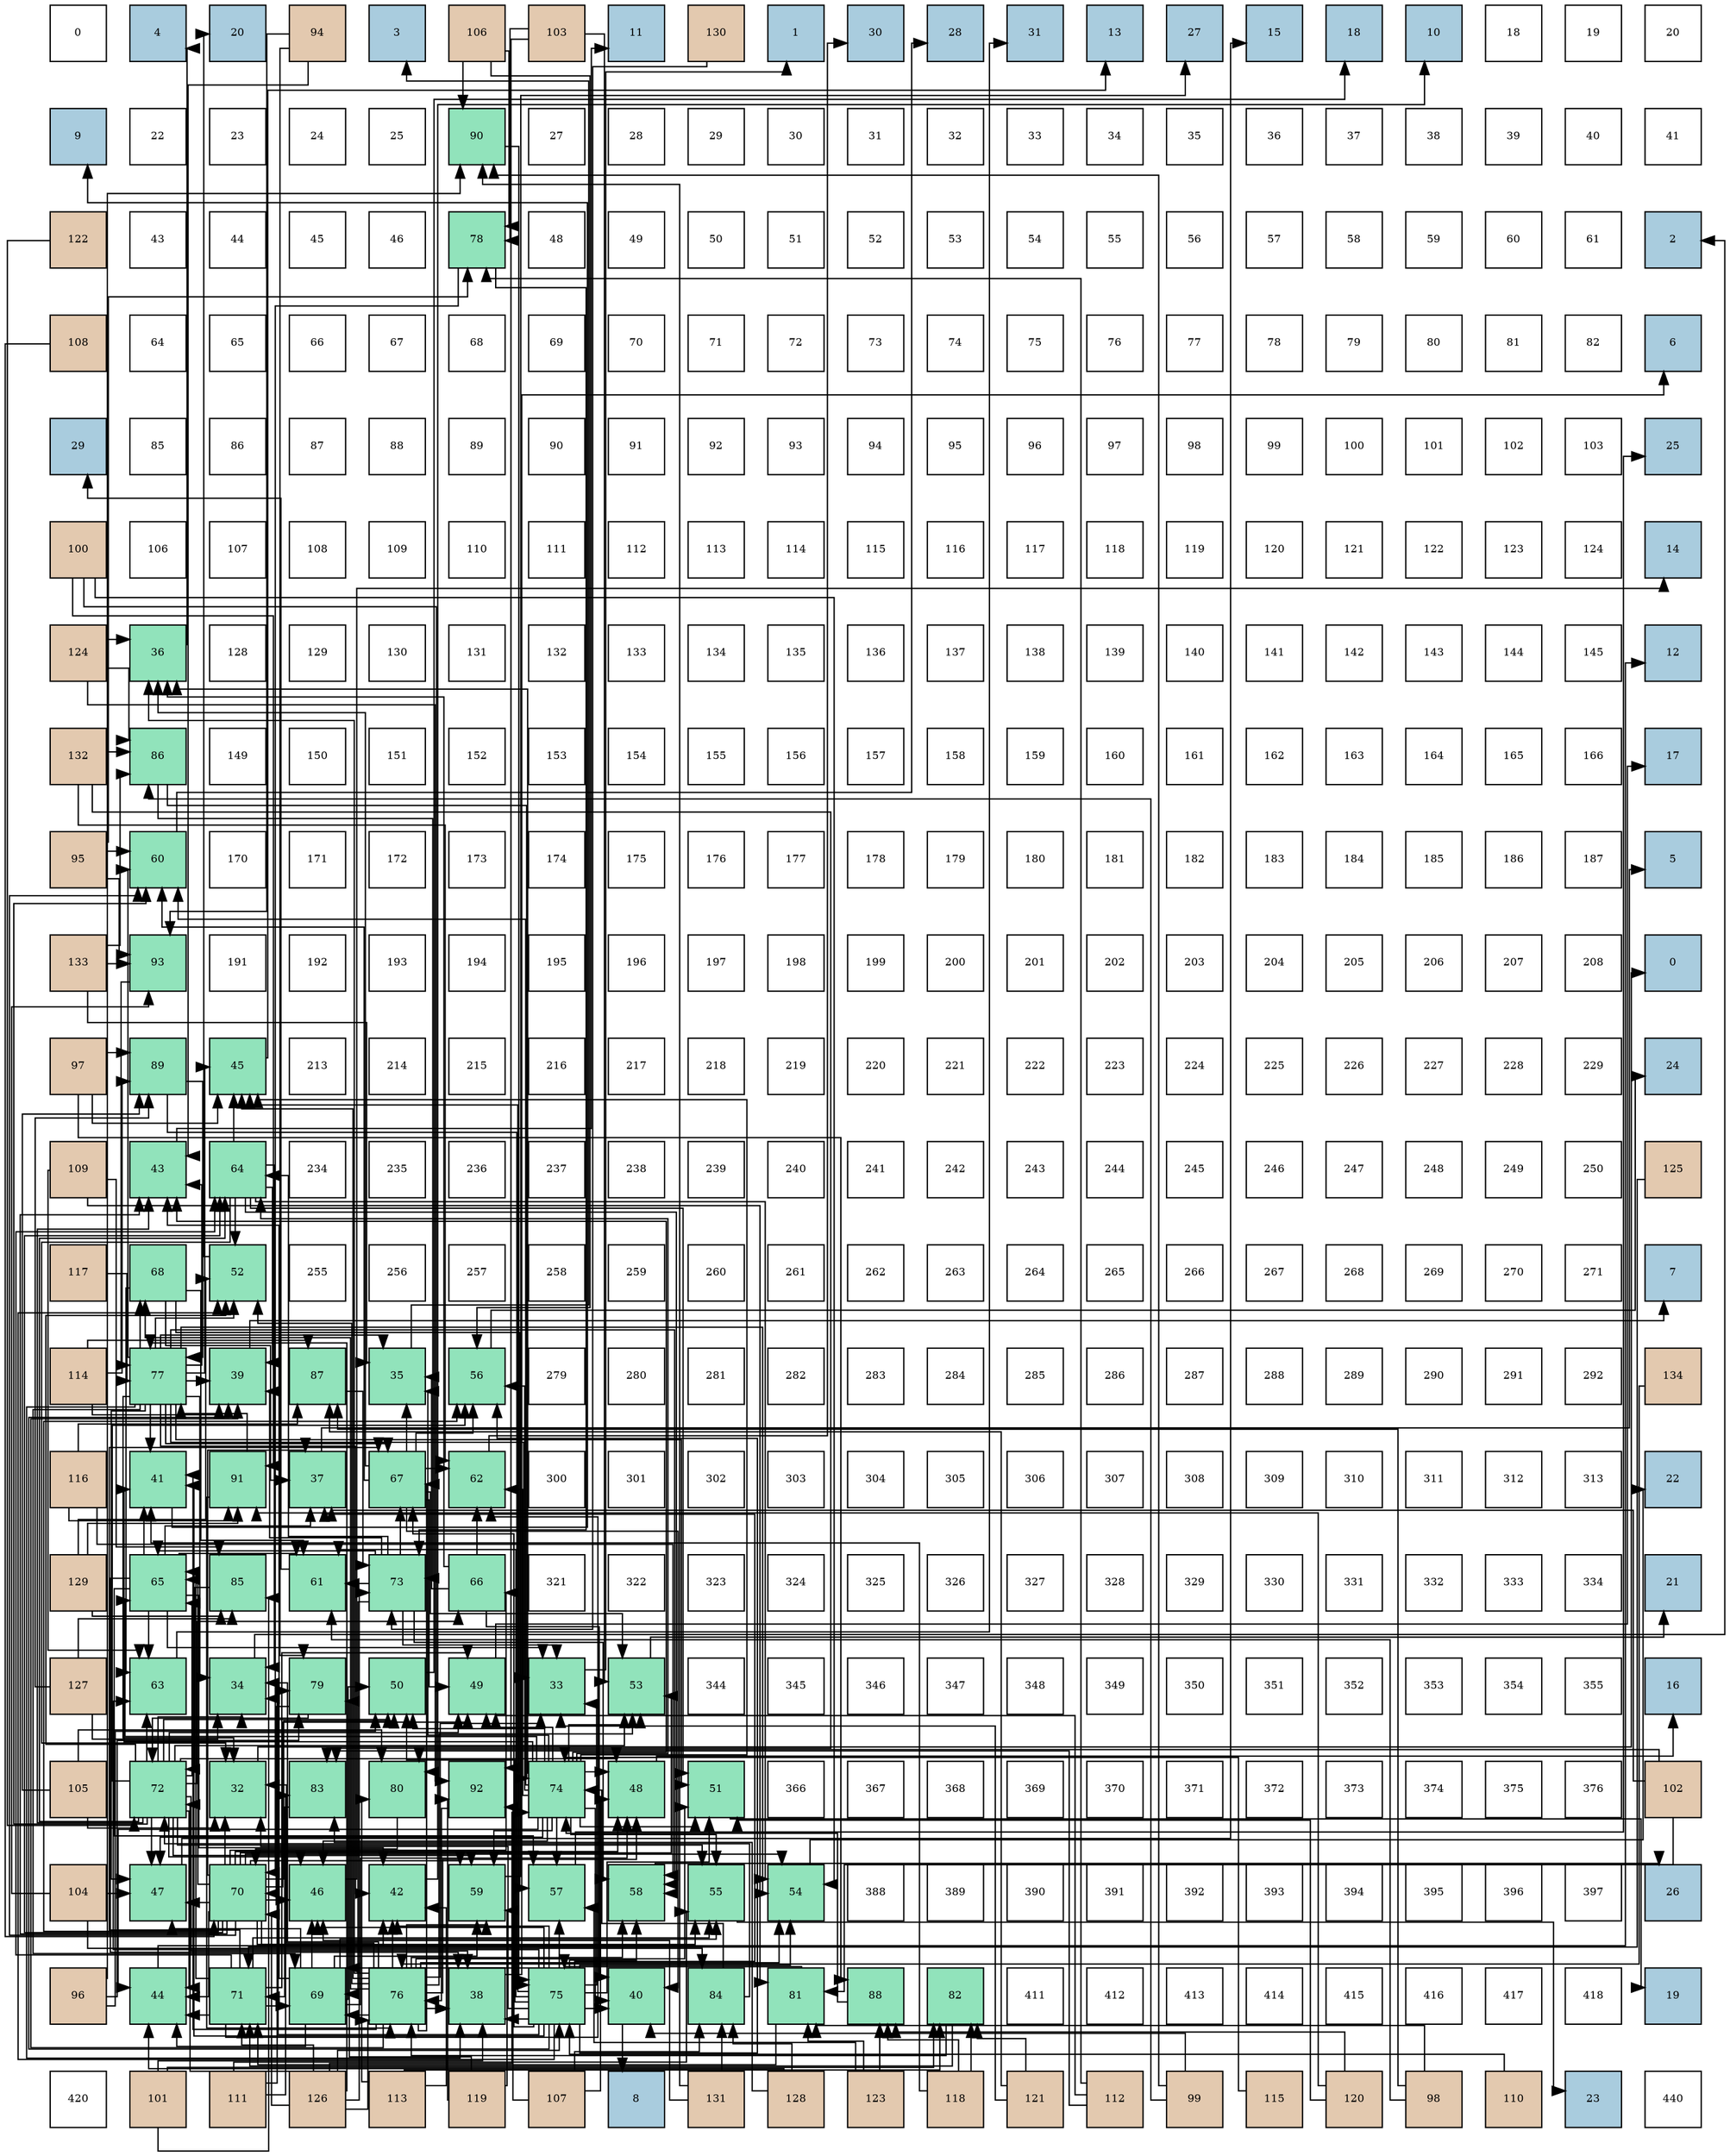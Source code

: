 digraph layout{
 rankdir=TB;
 splines=ortho;
 node [style=filled shape=square fixedsize=true width=0.6];
0[label="0", fontsize=8, fillcolor="#ffffff"];
1[label="4", fontsize=8, fillcolor="#a9ccde"];
2[label="20", fontsize=8, fillcolor="#a9ccde"];
3[label="94", fontsize=8, fillcolor="#e3c9af"];
4[label="3", fontsize=8, fillcolor="#a9ccde"];
5[label="106", fontsize=8, fillcolor="#e3c9af"];
6[label="103", fontsize=8, fillcolor="#e3c9af"];
7[label="11", fontsize=8, fillcolor="#a9ccde"];
8[label="130", fontsize=8, fillcolor="#e3c9af"];
9[label="1", fontsize=8, fillcolor="#a9ccde"];
10[label="30", fontsize=8, fillcolor="#a9ccde"];
11[label="28", fontsize=8, fillcolor="#a9ccde"];
12[label="31", fontsize=8, fillcolor="#a9ccde"];
13[label="13", fontsize=8, fillcolor="#a9ccde"];
14[label="27", fontsize=8, fillcolor="#a9ccde"];
15[label="15", fontsize=8, fillcolor="#a9ccde"];
16[label="18", fontsize=8, fillcolor="#a9ccde"];
17[label="10", fontsize=8, fillcolor="#a9ccde"];
18[label="18", fontsize=8, fillcolor="#ffffff"];
19[label="19", fontsize=8, fillcolor="#ffffff"];
20[label="20", fontsize=8, fillcolor="#ffffff"];
21[label="9", fontsize=8, fillcolor="#a9ccde"];
22[label="22", fontsize=8, fillcolor="#ffffff"];
23[label="23", fontsize=8, fillcolor="#ffffff"];
24[label="24", fontsize=8, fillcolor="#ffffff"];
25[label="25", fontsize=8, fillcolor="#ffffff"];
26[label="90", fontsize=8, fillcolor="#91e3bb"];
27[label="27", fontsize=8, fillcolor="#ffffff"];
28[label="28", fontsize=8, fillcolor="#ffffff"];
29[label="29", fontsize=8, fillcolor="#ffffff"];
30[label="30", fontsize=8, fillcolor="#ffffff"];
31[label="31", fontsize=8, fillcolor="#ffffff"];
32[label="32", fontsize=8, fillcolor="#ffffff"];
33[label="33", fontsize=8, fillcolor="#ffffff"];
34[label="34", fontsize=8, fillcolor="#ffffff"];
35[label="35", fontsize=8, fillcolor="#ffffff"];
36[label="36", fontsize=8, fillcolor="#ffffff"];
37[label="37", fontsize=8, fillcolor="#ffffff"];
38[label="38", fontsize=8, fillcolor="#ffffff"];
39[label="39", fontsize=8, fillcolor="#ffffff"];
40[label="40", fontsize=8, fillcolor="#ffffff"];
41[label="41", fontsize=8, fillcolor="#ffffff"];
42[label="122", fontsize=8, fillcolor="#e3c9af"];
43[label="43", fontsize=8, fillcolor="#ffffff"];
44[label="44", fontsize=8, fillcolor="#ffffff"];
45[label="45", fontsize=8, fillcolor="#ffffff"];
46[label="46", fontsize=8, fillcolor="#ffffff"];
47[label="78", fontsize=8, fillcolor="#91e3bb"];
48[label="48", fontsize=8, fillcolor="#ffffff"];
49[label="49", fontsize=8, fillcolor="#ffffff"];
50[label="50", fontsize=8, fillcolor="#ffffff"];
51[label="51", fontsize=8, fillcolor="#ffffff"];
52[label="52", fontsize=8, fillcolor="#ffffff"];
53[label="53", fontsize=8, fillcolor="#ffffff"];
54[label="54", fontsize=8, fillcolor="#ffffff"];
55[label="55", fontsize=8, fillcolor="#ffffff"];
56[label="56", fontsize=8, fillcolor="#ffffff"];
57[label="57", fontsize=8, fillcolor="#ffffff"];
58[label="58", fontsize=8, fillcolor="#ffffff"];
59[label="59", fontsize=8, fillcolor="#ffffff"];
60[label="60", fontsize=8, fillcolor="#ffffff"];
61[label="61", fontsize=8, fillcolor="#ffffff"];
62[label="2", fontsize=8, fillcolor="#a9ccde"];
63[label="108", fontsize=8, fillcolor="#e3c9af"];
64[label="64", fontsize=8, fillcolor="#ffffff"];
65[label="65", fontsize=8, fillcolor="#ffffff"];
66[label="66", fontsize=8, fillcolor="#ffffff"];
67[label="67", fontsize=8, fillcolor="#ffffff"];
68[label="68", fontsize=8, fillcolor="#ffffff"];
69[label="69", fontsize=8, fillcolor="#ffffff"];
70[label="70", fontsize=8, fillcolor="#ffffff"];
71[label="71", fontsize=8, fillcolor="#ffffff"];
72[label="72", fontsize=8, fillcolor="#ffffff"];
73[label="73", fontsize=8, fillcolor="#ffffff"];
74[label="74", fontsize=8, fillcolor="#ffffff"];
75[label="75", fontsize=8, fillcolor="#ffffff"];
76[label="76", fontsize=8, fillcolor="#ffffff"];
77[label="77", fontsize=8, fillcolor="#ffffff"];
78[label="78", fontsize=8, fillcolor="#ffffff"];
79[label="79", fontsize=8, fillcolor="#ffffff"];
80[label="80", fontsize=8, fillcolor="#ffffff"];
81[label="81", fontsize=8, fillcolor="#ffffff"];
82[label="82", fontsize=8, fillcolor="#ffffff"];
83[label="6", fontsize=8, fillcolor="#a9ccde"];
84[label="29", fontsize=8, fillcolor="#a9ccde"];
85[label="85", fontsize=8, fillcolor="#ffffff"];
86[label="86", fontsize=8, fillcolor="#ffffff"];
87[label="87", fontsize=8, fillcolor="#ffffff"];
88[label="88", fontsize=8, fillcolor="#ffffff"];
89[label="89", fontsize=8, fillcolor="#ffffff"];
90[label="90", fontsize=8, fillcolor="#ffffff"];
91[label="91", fontsize=8, fillcolor="#ffffff"];
92[label="92", fontsize=8, fillcolor="#ffffff"];
93[label="93", fontsize=8, fillcolor="#ffffff"];
94[label="94", fontsize=8, fillcolor="#ffffff"];
95[label="95", fontsize=8, fillcolor="#ffffff"];
96[label="96", fontsize=8, fillcolor="#ffffff"];
97[label="97", fontsize=8, fillcolor="#ffffff"];
98[label="98", fontsize=8, fillcolor="#ffffff"];
99[label="99", fontsize=8, fillcolor="#ffffff"];
100[label="100", fontsize=8, fillcolor="#ffffff"];
101[label="101", fontsize=8, fillcolor="#ffffff"];
102[label="102", fontsize=8, fillcolor="#ffffff"];
103[label="103", fontsize=8, fillcolor="#ffffff"];
104[label="25", fontsize=8, fillcolor="#a9ccde"];
105[label="100", fontsize=8, fillcolor="#e3c9af"];
106[label="106", fontsize=8, fillcolor="#ffffff"];
107[label="107", fontsize=8, fillcolor="#ffffff"];
108[label="108", fontsize=8, fillcolor="#ffffff"];
109[label="109", fontsize=8, fillcolor="#ffffff"];
110[label="110", fontsize=8, fillcolor="#ffffff"];
111[label="111", fontsize=8, fillcolor="#ffffff"];
112[label="112", fontsize=8, fillcolor="#ffffff"];
113[label="113", fontsize=8, fillcolor="#ffffff"];
114[label="114", fontsize=8, fillcolor="#ffffff"];
115[label="115", fontsize=8, fillcolor="#ffffff"];
116[label="116", fontsize=8, fillcolor="#ffffff"];
117[label="117", fontsize=8, fillcolor="#ffffff"];
118[label="118", fontsize=8, fillcolor="#ffffff"];
119[label="119", fontsize=8, fillcolor="#ffffff"];
120[label="120", fontsize=8, fillcolor="#ffffff"];
121[label="121", fontsize=8, fillcolor="#ffffff"];
122[label="122", fontsize=8, fillcolor="#ffffff"];
123[label="123", fontsize=8, fillcolor="#ffffff"];
124[label="124", fontsize=8, fillcolor="#ffffff"];
125[label="14", fontsize=8, fillcolor="#a9ccde"];
126[label="124", fontsize=8, fillcolor="#e3c9af"];
127[label="36", fontsize=8, fillcolor="#91e3bb"];
128[label="128", fontsize=8, fillcolor="#ffffff"];
129[label="129", fontsize=8, fillcolor="#ffffff"];
130[label="130", fontsize=8, fillcolor="#ffffff"];
131[label="131", fontsize=8, fillcolor="#ffffff"];
132[label="132", fontsize=8, fillcolor="#ffffff"];
133[label="133", fontsize=8, fillcolor="#ffffff"];
134[label="134", fontsize=8, fillcolor="#ffffff"];
135[label="135", fontsize=8, fillcolor="#ffffff"];
136[label="136", fontsize=8, fillcolor="#ffffff"];
137[label="137", fontsize=8, fillcolor="#ffffff"];
138[label="138", fontsize=8, fillcolor="#ffffff"];
139[label="139", fontsize=8, fillcolor="#ffffff"];
140[label="140", fontsize=8, fillcolor="#ffffff"];
141[label="141", fontsize=8, fillcolor="#ffffff"];
142[label="142", fontsize=8, fillcolor="#ffffff"];
143[label="143", fontsize=8, fillcolor="#ffffff"];
144[label="144", fontsize=8, fillcolor="#ffffff"];
145[label="145", fontsize=8, fillcolor="#ffffff"];
146[label="12", fontsize=8, fillcolor="#a9ccde"];
147[label="132", fontsize=8, fillcolor="#e3c9af"];
148[label="86", fontsize=8, fillcolor="#91e3bb"];
149[label="149", fontsize=8, fillcolor="#ffffff"];
150[label="150", fontsize=8, fillcolor="#ffffff"];
151[label="151", fontsize=8, fillcolor="#ffffff"];
152[label="152", fontsize=8, fillcolor="#ffffff"];
153[label="153", fontsize=8, fillcolor="#ffffff"];
154[label="154", fontsize=8, fillcolor="#ffffff"];
155[label="155", fontsize=8, fillcolor="#ffffff"];
156[label="156", fontsize=8, fillcolor="#ffffff"];
157[label="157", fontsize=8, fillcolor="#ffffff"];
158[label="158", fontsize=8, fillcolor="#ffffff"];
159[label="159", fontsize=8, fillcolor="#ffffff"];
160[label="160", fontsize=8, fillcolor="#ffffff"];
161[label="161", fontsize=8, fillcolor="#ffffff"];
162[label="162", fontsize=8, fillcolor="#ffffff"];
163[label="163", fontsize=8, fillcolor="#ffffff"];
164[label="164", fontsize=8, fillcolor="#ffffff"];
165[label="165", fontsize=8, fillcolor="#ffffff"];
166[label="166", fontsize=8, fillcolor="#ffffff"];
167[label="17", fontsize=8, fillcolor="#a9ccde"];
168[label="95", fontsize=8, fillcolor="#e3c9af"];
169[label="60", fontsize=8, fillcolor="#91e3bb"];
170[label="170", fontsize=8, fillcolor="#ffffff"];
171[label="171", fontsize=8, fillcolor="#ffffff"];
172[label="172", fontsize=8, fillcolor="#ffffff"];
173[label="173", fontsize=8, fillcolor="#ffffff"];
174[label="174", fontsize=8, fillcolor="#ffffff"];
175[label="175", fontsize=8, fillcolor="#ffffff"];
176[label="176", fontsize=8, fillcolor="#ffffff"];
177[label="177", fontsize=8, fillcolor="#ffffff"];
178[label="178", fontsize=8, fillcolor="#ffffff"];
179[label="179", fontsize=8, fillcolor="#ffffff"];
180[label="180", fontsize=8, fillcolor="#ffffff"];
181[label="181", fontsize=8, fillcolor="#ffffff"];
182[label="182", fontsize=8, fillcolor="#ffffff"];
183[label="183", fontsize=8, fillcolor="#ffffff"];
184[label="184", fontsize=8, fillcolor="#ffffff"];
185[label="185", fontsize=8, fillcolor="#ffffff"];
186[label="186", fontsize=8, fillcolor="#ffffff"];
187[label="187", fontsize=8, fillcolor="#ffffff"];
188[label="5", fontsize=8, fillcolor="#a9ccde"];
189[label="133", fontsize=8, fillcolor="#e3c9af"];
190[label="93", fontsize=8, fillcolor="#91e3bb"];
191[label="191", fontsize=8, fillcolor="#ffffff"];
192[label="192", fontsize=8, fillcolor="#ffffff"];
193[label="193", fontsize=8, fillcolor="#ffffff"];
194[label="194", fontsize=8, fillcolor="#ffffff"];
195[label="195", fontsize=8, fillcolor="#ffffff"];
196[label="196", fontsize=8, fillcolor="#ffffff"];
197[label="197", fontsize=8, fillcolor="#ffffff"];
198[label="198", fontsize=8, fillcolor="#ffffff"];
199[label="199", fontsize=8, fillcolor="#ffffff"];
200[label="200", fontsize=8, fillcolor="#ffffff"];
201[label="201", fontsize=8, fillcolor="#ffffff"];
202[label="202", fontsize=8, fillcolor="#ffffff"];
203[label="203", fontsize=8, fillcolor="#ffffff"];
204[label="204", fontsize=8, fillcolor="#ffffff"];
205[label="205", fontsize=8, fillcolor="#ffffff"];
206[label="206", fontsize=8, fillcolor="#ffffff"];
207[label="207", fontsize=8, fillcolor="#ffffff"];
208[label="208", fontsize=8, fillcolor="#ffffff"];
209[label="0", fontsize=8, fillcolor="#a9ccde"];
210[label="97", fontsize=8, fillcolor="#e3c9af"];
211[label="89", fontsize=8, fillcolor="#91e3bb"];
212[label="45", fontsize=8, fillcolor="#91e3bb"];
213[label="213", fontsize=8, fillcolor="#ffffff"];
214[label="214", fontsize=8, fillcolor="#ffffff"];
215[label="215", fontsize=8, fillcolor="#ffffff"];
216[label="216", fontsize=8, fillcolor="#ffffff"];
217[label="217", fontsize=8, fillcolor="#ffffff"];
218[label="218", fontsize=8, fillcolor="#ffffff"];
219[label="219", fontsize=8, fillcolor="#ffffff"];
220[label="220", fontsize=8, fillcolor="#ffffff"];
221[label="221", fontsize=8, fillcolor="#ffffff"];
222[label="222", fontsize=8, fillcolor="#ffffff"];
223[label="223", fontsize=8, fillcolor="#ffffff"];
224[label="224", fontsize=8, fillcolor="#ffffff"];
225[label="225", fontsize=8, fillcolor="#ffffff"];
226[label="226", fontsize=8, fillcolor="#ffffff"];
227[label="227", fontsize=8, fillcolor="#ffffff"];
228[label="228", fontsize=8, fillcolor="#ffffff"];
229[label="229", fontsize=8, fillcolor="#ffffff"];
230[label="24", fontsize=8, fillcolor="#a9ccde"];
231[label="109", fontsize=8, fillcolor="#e3c9af"];
232[label="43", fontsize=8, fillcolor="#91e3bb"];
233[label="64", fontsize=8, fillcolor="#91e3bb"];
234[label="234", fontsize=8, fillcolor="#ffffff"];
235[label="235", fontsize=8, fillcolor="#ffffff"];
236[label="236", fontsize=8, fillcolor="#ffffff"];
237[label="237", fontsize=8, fillcolor="#ffffff"];
238[label="238", fontsize=8, fillcolor="#ffffff"];
239[label="239", fontsize=8, fillcolor="#ffffff"];
240[label="240", fontsize=8, fillcolor="#ffffff"];
241[label="241", fontsize=8, fillcolor="#ffffff"];
242[label="242", fontsize=8, fillcolor="#ffffff"];
243[label="243", fontsize=8, fillcolor="#ffffff"];
244[label="244", fontsize=8, fillcolor="#ffffff"];
245[label="245", fontsize=8, fillcolor="#ffffff"];
246[label="246", fontsize=8, fillcolor="#ffffff"];
247[label="247", fontsize=8, fillcolor="#ffffff"];
248[label="248", fontsize=8, fillcolor="#ffffff"];
249[label="249", fontsize=8, fillcolor="#ffffff"];
250[label="250", fontsize=8, fillcolor="#ffffff"];
251[label="125", fontsize=8, fillcolor="#e3c9af"];
252[label="117", fontsize=8, fillcolor="#e3c9af"];
253[label="68", fontsize=8, fillcolor="#91e3bb"];
254[label="52", fontsize=8, fillcolor="#91e3bb"];
255[label="255", fontsize=8, fillcolor="#ffffff"];
256[label="256", fontsize=8, fillcolor="#ffffff"];
257[label="257", fontsize=8, fillcolor="#ffffff"];
258[label="258", fontsize=8, fillcolor="#ffffff"];
259[label="259", fontsize=8, fillcolor="#ffffff"];
260[label="260", fontsize=8, fillcolor="#ffffff"];
261[label="261", fontsize=8, fillcolor="#ffffff"];
262[label="262", fontsize=8, fillcolor="#ffffff"];
263[label="263", fontsize=8, fillcolor="#ffffff"];
264[label="264", fontsize=8, fillcolor="#ffffff"];
265[label="265", fontsize=8, fillcolor="#ffffff"];
266[label="266", fontsize=8, fillcolor="#ffffff"];
267[label="267", fontsize=8, fillcolor="#ffffff"];
268[label="268", fontsize=8, fillcolor="#ffffff"];
269[label="269", fontsize=8, fillcolor="#ffffff"];
270[label="270", fontsize=8, fillcolor="#ffffff"];
271[label="271", fontsize=8, fillcolor="#ffffff"];
272[label="7", fontsize=8, fillcolor="#a9ccde"];
273[label="114", fontsize=8, fillcolor="#e3c9af"];
274[label="77", fontsize=8, fillcolor="#91e3bb"];
275[label="39", fontsize=8, fillcolor="#91e3bb"];
276[label="87", fontsize=8, fillcolor="#91e3bb"];
277[label="35", fontsize=8, fillcolor="#91e3bb"];
278[label="56", fontsize=8, fillcolor="#91e3bb"];
279[label="279", fontsize=8, fillcolor="#ffffff"];
280[label="280", fontsize=8, fillcolor="#ffffff"];
281[label="281", fontsize=8, fillcolor="#ffffff"];
282[label="282", fontsize=8, fillcolor="#ffffff"];
283[label="283", fontsize=8, fillcolor="#ffffff"];
284[label="284", fontsize=8, fillcolor="#ffffff"];
285[label="285", fontsize=8, fillcolor="#ffffff"];
286[label="286", fontsize=8, fillcolor="#ffffff"];
287[label="287", fontsize=8, fillcolor="#ffffff"];
288[label="288", fontsize=8, fillcolor="#ffffff"];
289[label="289", fontsize=8, fillcolor="#ffffff"];
290[label="290", fontsize=8, fillcolor="#ffffff"];
291[label="291", fontsize=8, fillcolor="#ffffff"];
292[label="292", fontsize=8, fillcolor="#ffffff"];
293[label="134", fontsize=8, fillcolor="#e3c9af"];
294[label="116", fontsize=8, fillcolor="#e3c9af"];
295[label="41", fontsize=8, fillcolor="#91e3bb"];
296[label="91", fontsize=8, fillcolor="#91e3bb"];
297[label="37", fontsize=8, fillcolor="#91e3bb"];
298[label="67", fontsize=8, fillcolor="#91e3bb"];
299[label="62", fontsize=8, fillcolor="#91e3bb"];
300[label="300", fontsize=8, fillcolor="#ffffff"];
301[label="301", fontsize=8, fillcolor="#ffffff"];
302[label="302", fontsize=8, fillcolor="#ffffff"];
303[label="303", fontsize=8, fillcolor="#ffffff"];
304[label="304", fontsize=8, fillcolor="#ffffff"];
305[label="305", fontsize=8, fillcolor="#ffffff"];
306[label="306", fontsize=8, fillcolor="#ffffff"];
307[label="307", fontsize=8, fillcolor="#ffffff"];
308[label="308", fontsize=8, fillcolor="#ffffff"];
309[label="309", fontsize=8, fillcolor="#ffffff"];
310[label="310", fontsize=8, fillcolor="#ffffff"];
311[label="311", fontsize=8, fillcolor="#ffffff"];
312[label="312", fontsize=8, fillcolor="#ffffff"];
313[label="313", fontsize=8, fillcolor="#ffffff"];
314[label="22", fontsize=8, fillcolor="#a9ccde"];
315[label="129", fontsize=8, fillcolor="#e3c9af"];
316[label="65", fontsize=8, fillcolor="#91e3bb"];
317[label="85", fontsize=8, fillcolor="#91e3bb"];
318[label="61", fontsize=8, fillcolor="#91e3bb"];
319[label="73", fontsize=8, fillcolor="#91e3bb"];
320[label="66", fontsize=8, fillcolor="#91e3bb"];
321[label="321", fontsize=8, fillcolor="#ffffff"];
322[label="322", fontsize=8, fillcolor="#ffffff"];
323[label="323", fontsize=8, fillcolor="#ffffff"];
324[label="324", fontsize=8, fillcolor="#ffffff"];
325[label="325", fontsize=8, fillcolor="#ffffff"];
326[label="326", fontsize=8, fillcolor="#ffffff"];
327[label="327", fontsize=8, fillcolor="#ffffff"];
328[label="328", fontsize=8, fillcolor="#ffffff"];
329[label="329", fontsize=8, fillcolor="#ffffff"];
330[label="330", fontsize=8, fillcolor="#ffffff"];
331[label="331", fontsize=8, fillcolor="#ffffff"];
332[label="332", fontsize=8, fillcolor="#ffffff"];
333[label="333", fontsize=8, fillcolor="#ffffff"];
334[label="334", fontsize=8, fillcolor="#ffffff"];
335[label="21", fontsize=8, fillcolor="#a9ccde"];
336[label="127", fontsize=8, fillcolor="#e3c9af"];
337[label="63", fontsize=8, fillcolor="#91e3bb"];
338[label="34", fontsize=8, fillcolor="#91e3bb"];
339[label="79", fontsize=8, fillcolor="#91e3bb"];
340[label="50", fontsize=8, fillcolor="#91e3bb"];
341[label="49", fontsize=8, fillcolor="#91e3bb"];
342[label="33", fontsize=8, fillcolor="#91e3bb"];
343[label="53", fontsize=8, fillcolor="#91e3bb"];
344[label="344", fontsize=8, fillcolor="#ffffff"];
345[label="345", fontsize=8, fillcolor="#ffffff"];
346[label="346", fontsize=8, fillcolor="#ffffff"];
347[label="347", fontsize=8, fillcolor="#ffffff"];
348[label="348", fontsize=8, fillcolor="#ffffff"];
349[label="349", fontsize=8, fillcolor="#ffffff"];
350[label="350", fontsize=8, fillcolor="#ffffff"];
351[label="351", fontsize=8, fillcolor="#ffffff"];
352[label="352", fontsize=8, fillcolor="#ffffff"];
353[label="353", fontsize=8, fillcolor="#ffffff"];
354[label="354", fontsize=8, fillcolor="#ffffff"];
355[label="355", fontsize=8, fillcolor="#ffffff"];
356[label="16", fontsize=8, fillcolor="#a9ccde"];
357[label="105", fontsize=8, fillcolor="#e3c9af"];
358[label="72", fontsize=8, fillcolor="#91e3bb"];
359[label="32", fontsize=8, fillcolor="#91e3bb"];
360[label="83", fontsize=8, fillcolor="#91e3bb"];
361[label="80", fontsize=8, fillcolor="#91e3bb"];
362[label="92", fontsize=8, fillcolor="#91e3bb"];
363[label="74", fontsize=8, fillcolor="#91e3bb"];
364[label="48", fontsize=8, fillcolor="#91e3bb"];
365[label="51", fontsize=8, fillcolor="#91e3bb"];
366[label="366", fontsize=8, fillcolor="#ffffff"];
367[label="367", fontsize=8, fillcolor="#ffffff"];
368[label="368", fontsize=8, fillcolor="#ffffff"];
369[label="369", fontsize=8, fillcolor="#ffffff"];
370[label="370", fontsize=8, fillcolor="#ffffff"];
371[label="371", fontsize=8, fillcolor="#ffffff"];
372[label="372", fontsize=8, fillcolor="#ffffff"];
373[label="373", fontsize=8, fillcolor="#ffffff"];
374[label="374", fontsize=8, fillcolor="#ffffff"];
375[label="375", fontsize=8, fillcolor="#ffffff"];
376[label="376", fontsize=8, fillcolor="#ffffff"];
377[label="102", fontsize=8, fillcolor="#e3c9af"];
378[label="104", fontsize=8, fillcolor="#e3c9af"];
379[label="47", fontsize=8, fillcolor="#91e3bb"];
380[label="70", fontsize=8, fillcolor="#91e3bb"];
381[label="46", fontsize=8, fillcolor="#91e3bb"];
382[label="42", fontsize=8, fillcolor="#91e3bb"];
383[label="59", fontsize=8, fillcolor="#91e3bb"];
384[label="57", fontsize=8, fillcolor="#91e3bb"];
385[label="58", fontsize=8, fillcolor="#91e3bb"];
386[label="55", fontsize=8, fillcolor="#91e3bb"];
387[label="54", fontsize=8, fillcolor="#91e3bb"];
388[label="388", fontsize=8, fillcolor="#ffffff"];
389[label="389", fontsize=8, fillcolor="#ffffff"];
390[label="390", fontsize=8, fillcolor="#ffffff"];
391[label="391", fontsize=8, fillcolor="#ffffff"];
392[label="392", fontsize=8, fillcolor="#ffffff"];
393[label="393", fontsize=8, fillcolor="#ffffff"];
394[label="394", fontsize=8, fillcolor="#ffffff"];
395[label="395", fontsize=8, fillcolor="#ffffff"];
396[label="396", fontsize=8, fillcolor="#ffffff"];
397[label="397", fontsize=8, fillcolor="#ffffff"];
398[label="26", fontsize=8, fillcolor="#a9ccde"];
399[label="96", fontsize=8, fillcolor="#e3c9af"];
400[label="44", fontsize=8, fillcolor="#91e3bb"];
401[label="71", fontsize=8, fillcolor="#91e3bb"];
402[label="69", fontsize=8, fillcolor="#91e3bb"];
403[label="76", fontsize=8, fillcolor="#91e3bb"];
404[label="38", fontsize=8, fillcolor="#91e3bb"];
405[label="75", fontsize=8, fillcolor="#91e3bb"];
406[label="40", fontsize=8, fillcolor="#91e3bb"];
407[label="84", fontsize=8, fillcolor="#91e3bb"];
408[label="81", fontsize=8, fillcolor="#91e3bb"];
409[label="88", fontsize=8, fillcolor="#91e3bb"];
410[label="82", fontsize=8, fillcolor="#91e3bb"];
411[label="411", fontsize=8, fillcolor="#ffffff"];
412[label="412", fontsize=8, fillcolor="#ffffff"];
413[label="413", fontsize=8, fillcolor="#ffffff"];
414[label="414", fontsize=8, fillcolor="#ffffff"];
415[label="415", fontsize=8, fillcolor="#ffffff"];
416[label="416", fontsize=8, fillcolor="#ffffff"];
417[label="417", fontsize=8, fillcolor="#ffffff"];
418[label="418", fontsize=8, fillcolor="#ffffff"];
419[label="19", fontsize=8, fillcolor="#a9ccde"];
420[label="420", fontsize=8, fillcolor="#ffffff"];
421[label="101", fontsize=8, fillcolor="#e3c9af"];
422[label="111", fontsize=8, fillcolor="#e3c9af"];
423[label="126", fontsize=8, fillcolor="#e3c9af"];
424[label="113", fontsize=8, fillcolor="#e3c9af"];
425[label="119", fontsize=8, fillcolor="#e3c9af"];
426[label="107", fontsize=8, fillcolor="#e3c9af"];
427[label="8", fontsize=8, fillcolor="#a9ccde"];
428[label="131", fontsize=8, fillcolor="#e3c9af"];
429[label="128", fontsize=8, fillcolor="#e3c9af"];
430[label="123", fontsize=8, fillcolor="#e3c9af"];
431[label="118", fontsize=8, fillcolor="#e3c9af"];
432[label="121", fontsize=8, fillcolor="#e3c9af"];
433[label="112", fontsize=8, fillcolor="#e3c9af"];
434[label="99", fontsize=8, fillcolor="#e3c9af"];
435[label="115", fontsize=8, fillcolor="#e3c9af"];
436[label="120", fontsize=8, fillcolor="#e3c9af"];
437[label="98", fontsize=8, fillcolor="#e3c9af"];
438[label="110", fontsize=8, fillcolor="#e3c9af"];
439[label="23", fontsize=8, fillcolor="#a9ccde"];
440[label="440", fontsize=8, fillcolor="#ffffff"];
edge [constraint=false, style=vis];359 -> 209;
342 -> 9;
338 -> 62;
277 -> 4;
127 -> 1;
297 -> 188;
404 -> 83;
275 -> 272;
406 -> 427;
295 -> 21;
382 -> 17;
232 -> 7;
400 -> 146;
212 -> 13;
381 -> 125;
379 -> 15;
364 -> 356;
341 -> 167;
340 -> 16;
365 -> 419;
254 -> 2;
343 -> 335;
387 -> 314;
386 -> 439;
278 -> 230;
384 -> 104;
385 -> 398;
383 -> 14;
169 -> 11;
318 -> 84;
299 -> 10;
337 -> 12;
233 -> 359;
233 -> 338;
233 -> 275;
233 -> 212;
233 -> 365;
233 -> 254;
233 -> 387;
233 -> 385;
316 -> 342;
316 -> 297;
316 -> 404;
316 -> 295;
316 -> 382;
316 -> 384;
316 -> 318;
316 -> 337;
320 -> 277;
320 -> 127;
320 -> 406;
320 -> 299;
298 -> 277;
298 -> 127;
298 -> 406;
298 -> 341;
298 -> 343;
298 -> 278;
298 -> 169;
298 -> 299;
253 -> 297;
253 -> 384;
253 -> 318;
253 -> 337;
402 -> 232;
402 -> 400;
402 -> 381;
402 -> 379;
402 -> 364;
402 -> 340;
402 -> 386;
402 -> 383;
380 -> 359;
380 -> 297;
380 -> 382;
380 -> 232;
380 -> 400;
380 -> 381;
380 -> 379;
380 -> 364;
380 -> 341;
380 -> 340;
380 -> 343;
380 -> 387;
380 -> 386;
380 -> 278;
380 -> 383;
380 -> 169;
380 -> 233;
380 -> 316;
380 -> 320;
401 -> 400;
401 -> 341;
401 -> 386;
401 -> 299;
401 -> 233;
401 -> 316;
401 -> 298;
401 -> 402;
358 -> 338;
358 -> 404;
358 -> 232;
358 -> 400;
358 -> 381;
358 -> 379;
358 -> 364;
358 -> 341;
358 -> 340;
358 -> 254;
358 -> 343;
358 -> 386;
358 -> 278;
358 -> 383;
358 -> 169;
358 -> 337;
358 -> 233;
358 -> 316;
358 -> 320;
319 -> 342;
319 -> 275;
319 -> 385;
319 -> 318;
319 -> 233;
319 -> 316;
319 -> 298;
319 -> 402;
363 -> 277;
363 -> 127;
363 -> 406;
363 -> 295;
363 -> 232;
363 -> 400;
363 -> 212;
363 -> 381;
363 -> 379;
363 -> 364;
363 -> 341;
363 -> 340;
363 -> 365;
363 -> 343;
363 -> 386;
363 -> 278;
363 -> 384;
363 -> 383;
363 -> 169;
363 -> 299;
363 -> 233;
363 -> 316;
405 -> 359;
405 -> 342;
405 -> 338;
405 -> 297;
405 -> 404;
405 -> 275;
405 -> 406;
405 -> 295;
405 -> 382;
405 -> 212;
405 -> 381;
405 -> 340;
405 -> 365;
405 -> 254;
405 -> 387;
405 -> 278;
405 -> 384;
405 -> 385;
405 -> 318;
405 -> 337;
405 -> 298;
405 -> 402;
403 -> 359;
403 -> 342;
403 -> 338;
403 -> 127;
403 -> 404;
403 -> 275;
403 -> 295;
403 -> 382;
403 -> 212;
403 -> 364;
403 -> 365;
403 -> 254;
403 -> 343;
403 -> 387;
403 -> 385;
403 -> 383;
403 -> 298;
403 -> 253;
403 -> 402;
274 -> 359;
274 -> 342;
274 -> 338;
274 -> 277;
274 -> 404;
274 -> 275;
274 -> 295;
274 -> 382;
274 -> 232;
274 -> 212;
274 -> 379;
274 -> 365;
274 -> 254;
274 -> 387;
274 -> 385;
274 -> 169;
274 -> 298;
274 -> 253;
274 -> 402;
47 -> 380;
47 -> 319;
339 -> 380;
339 -> 358;
361 -> 380;
408 -> 401;
408 -> 405;
410 -> 401;
410 -> 403;
360 -> 401;
407 -> 358;
407 -> 363;
317 -> 358;
148 -> 319;
148 -> 363;
276 -> 319;
409 -> 363;
211 -> 405;
211 -> 274;
26 -> 405;
296 -> 403;
296 -> 274;
362 -> 403;
190 -> 274;
3 -> 232;
3 -> 339;
3 -> 190;
168 -> 169;
168 -> 47;
168 -> 190;
399 -> 340;
399 -> 339;
399 -> 26;
210 -> 212;
210 -> 409;
210 -> 211;
437 -> 318;
437 -> 408;
437 -> 276;
434 -> 406;
434 -> 148;
434 -> 26;
105 -> 387;
105 -> 361;
105 -> 296;
421 -> 404;
421 -> 410;
421 -> 317;
377 -> 297;
377 -> 361;
377 -> 408;
6 -> 343;
6 -> 47;
6 -> 362;
378 -> 379;
378 -> 407;
378 -> 190;
357 -> 359;
357 -> 361;
357 -> 211;
5 -> 278;
5 -> 47;
5 -> 26;
426 -> 364;
426 -> 407;
426 -> 362;
63 -> 380;
231 -> 337;
231 -> 408;
231 -> 317;
438 -> 405;
422 -> 386;
422 -> 339;
422 -> 360;
433 -> 341;
433 -> 47;
433 -> 360;
424 -> 382;
424 -> 361;
424 -> 410;
273 -> 275;
273 -> 276;
273 -> 211;
435 -> 363;
294 -> 385;
294 -> 276;
294 -> 296;
252 -> 274;
431 -> 295;
431 -> 410;
431 -> 409;
425 -> 383;
425 -> 339;
425 -> 362;
436 -> 365;
436 -> 409;
436 -> 296;
432 -> 342;
432 -> 410;
432 -> 276;
42 -> 358;
430 -> 384;
430 -> 408;
430 -> 409;
126 -> 127;
126 -> 148;
126 -> 362;
251 -> 401;
423 -> 380;
423 -> 401;
423 -> 358;
423 -> 319;
423 -> 363;
423 -> 405;
423 -> 403;
423 -> 274;
336 -> 338;
336 -> 317;
336 -> 211;
429 -> 400;
429 -> 360;
429 -> 407;
315 -> 254;
315 -> 317;
315 -> 296;
8 -> 319;
428 -> 381;
428 -> 407;
428 -> 26;
147 -> 299;
147 -> 360;
147 -> 148;
189 -> 277;
189 -> 148;
189 -> 190;
293 -> 403;
edge [constraint=true, style=invis];
0 -> 21 -> 42 -> 63 -> 84 -> 105 -> 126 -> 147 -> 168 -> 189 -> 210 -> 231 -> 252 -> 273 -> 294 -> 315 -> 336 -> 357 -> 378 -> 399 -> 420;
1 -> 22 -> 43 -> 64 -> 85 -> 106 -> 127 -> 148 -> 169 -> 190 -> 211 -> 232 -> 253 -> 274 -> 295 -> 316 -> 337 -> 358 -> 379 -> 400 -> 421;
2 -> 23 -> 44 -> 65 -> 86 -> 107 -> 128 -> 149 -> 170 -> 191 -> 212 -> 233 -> 254 -> 275 -> 296 -> 317 -> 338 -> 359 -> 380 -> 401 -> 422;
3 -> 24 -> 45 -> 66 -> 87 -> 108 -> 129 -> 150 -> 171 -> 192 -> 213 -> 234 -> 255 -> 276 -> 297 -> 318 -> 339 -> 360 -> 381 -> 402 -> 423;
4 -> 25 -> 46 -> 67 -> 88 -> 109 -> 130 -> 151 -> 172 -> 193 -> 214 -> 235 -> 256 -> 277 -> 298 -> 319 -> 340 -> 361 -> 382 -> 403 -> 424;
5 -> 26 -> 47 -> 68 -> 89 -> 110 -> 131 -> 152 -> 173 -> 194 -> 215 -> 236 -> 257 -> 278 -> 299 -> 320 -> 341 -> 362 -> 383 -> 404 -> 425;
6 -> 27 -> 48 -> 69 -> 90 -> 111 -> 132 -> 153 -> 174 -> 195 -> 216 -> 237 -> 258 -> 279 -> 300 -> 321 -> 342 -> 363 -> 384 -> 405 -> 426;
7 -> 28 -> 49 -> 70 -> 91 -> 112 -> 133 -> 154 -> 175 -> 196 -> 217 -> 238 -> 259 -> 280 -> 301 -> 322 -> 343 -> 364 -> 385 -> 406 -> 427;
8 -> 29 -> 50 -> 71 -> 92 -> 113 -> 134 -> 155 -> 176 -> 197 -> 218 -> 239 -> 260 -> 281 -> 302 -> 323 -> 344 -> 365 -> 386 -> 407 -> 428;
9 -> 30 -> 51 -> 72 -> 93 -> 114 -> 135 -> 156 -> 177 -> 198 -> 219 -> 240 -> 261 -> 282 -> 303 -> 324 -> 345 -> 366 -> 387 -> 408 -> 429;
10 -> 31 -> 52 -> 73 -> 94 -> 115 -> 136 -> 157 -> 178 -> 199 -> 220 -> 241 -> 262 -> 283 -> 304 -> 325 -> 346 -> 367 -> 388 -> 409 -> 430;
11 -> 32 -> 53 -> 74 -> 95 -> 116 -> 137 -> 158 -> 179 -> 200 -> 221 -> 242 -> 263 -> 284 -> 305 -> 326 -> 347 -> 368 -> 389 -> 410 -> 431;
12 -> 33 -> 54 -> 75 -> 96 -> 117 -> 138 -> 159 -> 180 -> 201 -> 222 -> 243 -> 264 -> 285 -> 306 -> 327 -> 348 -> 369 -> 390 -> 411 -> 432;
13 -> 34 -> 55 -> 76 -> 97 -> 118 -> 139 -> 160 -> 181 -> 202 -> 223 -> 244 -> 265 -> 286 -> 307 -> 328 -> 349 -> 370 -> 391 -> 412 -> 433;
14 -> 35 -> 56 -> 77 -> 98 -> 119 -> 140 -> 161 -> 182 -> 203 -> 224 -> 245 -> 266 -> 287 -> 308 -> 329 -> 350 -> 371 -> 392 -> 413 -> 434;
15 -> 36 -> 57 -> 78 -> 99 -> 120 -> 141 -> 162 -> 183 -> 204 -> 225 -> 246 -> 267 -> 288 -> 309 -> 330 -> 351 -> 372 -> 393 -> 414 -> 435;
16 -> 37 -> 58 -> 79 -> 100 -> 121 -> 142 -> 163 -> 184 -> 205 -> 226 -> 247 -> 268 -> 289 -> 310 -> 331 -> 352 -> 373 -> 394 -> 415 -> 436;
17 -> 38 -> 59 -> 80 -> 101 -> 122 -> 143 -> 164 -> 185 -> 206 -> 227 -> 248 -> 269 -> 290 -> 311 -> 332 -> 353 -> 374 -> 395 -> 416 -> 437;
18 -> 39 -> 60 -> 81 -> 102 -> 123 -> 144 -> 165 -> 186 -> 207 -> 228 -> 249 -> 270 -> 291 -> 312 -> 333 -> 354 -> 375 -> 396 -> 417 -> 438;
19 -> 40 -> 61 -> 82 -> 103 -> 124 -> 145 -> 166 -> 187 -> 208 -> 229 -> 250 -> 271 -> 292 -> 313 -> 334 -> 355 -> 376 -> 397 -> 418 -> 439;
20 -> 41 -> 62 -> 83 -> 104 -> 125 -> 146 -> 167 -> 188 -> 209 -> 230 -> 251 -> 272 -> 293 -> 314 -> 335 -> 356 -> 377 -> 398 -> 419 -> 440;
rank = same {0 -> 1 -> 2 -> 3 -> 4 -> 5 -> 6 -> 7 -> 8 -> 9 -> 10 -> 11 -> 12 -> 13 -> 14 -> 15 -> 16 -> 17 -> 18 -> 19 -> 20};
rank = same {21 -> 22 -> 23 -> 24 -> 25 -> 26 -> 27 -> 28 -> 29 -> 30 -> 31 -> 32 -> 33 -> 34 -> 35 -> 36 -> 37 -> 38 -> 39 -> 40 -> 41};
rank = same {42 -> 43 -> 44 -> 45 -> 46 -> 47 -> 48 -> 49 -> 50 -> 51 -> 52 -> 53 -> 54 -> 55 -> 56 -> 57 -> 58 -> 59 -> 60 -> 61 -> 62};
rank = same {63 -> 64 -> 65 -> 66 -> 67 -> 68 -> 69 -> 70 -> 71 -> 72 -> 73 -> 74 -> 75 -> 76 -> 77 -> 78 -> 79 -> 80 -> 81 -> 82 -> 83};
rank = same {84 -> 85 -> 86 -> 87 -> 88 -> 89 -> 90 -> 91 -> 92 -> 93 -> 94 -> 95 -> 96 -> 97 -> 98 -> 99 -> 100 -> 101 -> 102 -> 103 -> 104};
rank = same {105 -> 106 -> 107 -> 108 -> 109 -> 110 -> 111 -> 112 -> 113 -> 114 -> 115 -> 116 -> 117 -> 118 -> 119 -> 120 -> 121 -> 122 -> 123 -> 124 -> 125};
rank = same {126 -> 127 -> 128 -> 129 -> 130 -> 131 -> 132 -> 133 -> 134 -> 135 -> 136 -> 137 -> 138 -> 139 -> 140 -> 141 -> 142 -> 143 -> 144 -> 145 -> 146};
rank = same {147 -> 148 -> 149 -> 150 -> 151 -> 152 -> 153 -> 154 -> 155 -> 156 -> 157 -> 158 -> 159 -> 160 -> 161 -> 162 -> 163 -> 164 -> 165 -> 166 -> 167};
rank = same {168 -> 169 -> 170 -> 171 -> 172 -> 173 -> 174 -> 175 -> 176 -> 177 -> 178 -> 179 -> 180 -> 181 -> 182 -> 183 -> 184 -> 185 -> 186 -> 187 -> 188};
rank = same {189 -> 190 -> 191 -> 192 -> 193 -> 194 -> 195 -> 196 -> 197 -> 198 -> 199 -> 200 -> 201 -> 202 -> 203 -> 204 -> 205 -> 206 -> 207 -> 208 -> 209};
rank = same {210 -> 211 -> 212 -> 213 -> 214 -> 215 -> 216 -> 217 -> 218 -> 219 -> 220 -> 221 -> 222 -> 223 -> 224 -> 225 -> 226 -> 227 -> 228 -> 229 -> 230};
rank = same {231 -> 232 -> 233 -> 234 -> 235 -> 236 -> 237 -> 238 -> 239 -> 240 -> 241 -> 242 -> 243 -> 244 -> 245 -> 246 -> 247 -> 248 -> 249 -> 250 -> 251};
rank = same {252 -> 253 -> 254 -> 255 -> 256 -> 257 -> 258 -> 259 -> 260 -> 261 -> 262 -> 263 -> 264 -> 265 -> 266 -> 267 -> 268 -> 269 -> 270 -> 271 -> 272};
rank = same {273 -> 274 -> 275 -> 276 -> 277 -> 278 -> 279 -> 280 -> 281 -> 282 -> 283 -> 284 -> 285 -> 286 -> 287 -> 288 -> 289 -> 290 -> 291 -> 292 -> 293};
rank = same {294 -> 295 -> 296 -> 297 -> 298 -> 299 -> 300 -> 301 -> 302 -> 303 -> 304 -> 305 -> 306 -> 307 -> 308 -> 309 -> 310 -> 311 -> 312 -> 313 -> 314};
rank = same {315 -> 316 -> 317 -> 318 -> 319 -> 320 -> 321 -> 322 -> 323 -> 324 -> 325 -> 326 -> 327 -> 328 -> 329 -> 330 -> 331 -> 332 -> 333 -> 334 -> 335};
rank = same {336 -> 337 -> 338 -> 339 -> 340 -> 341 -> 342 -> 343 -> 344 -> 345 -> 346 -> 347 -> 348 -> 349 -> 350 -> 351 -> 352 -> 353 -> 354 -> 355 -> 356};
rank = same {357 -> 358 -> 359 -> 360 -> 361 -> 362 -> 363 -> 364 -> 365 -> 366 -> 367 -> 368 -> 369 -> 370 -> 371 -> 372 -> 373 -> 374 -> 375 -> 376 -> 377};
rank = same {378 -> 379 -> 380 -> 381 -> 382 -> 383 -> 384 -> 385 -> 386 -> 387 -> 388 -> 389 -> 390 -> 391 -> 392 -> 393 -> 394 -> 395 -> 396 -> 397 -> 398};
rank = same {399 -> 400 -> 401 -> 402 -> 403 -> 404 -> 405 -> 406 -> 407 -> 408 -> 409 -> 410 -> 411 -> 412 -> 413 -> 414 -> 415 -> 416 -> 417 -> 418 -> 419};
rank = same {420 -> 421 -> 422 -> 423 -> 424 -> 425 -> 426 -> 427 -> 428 -> 429 -> 430 -> 431 -> 432 -> 433 -> 434 -> 435 -> 436 -> 437 -> 438 -> 439 -> 440};
}